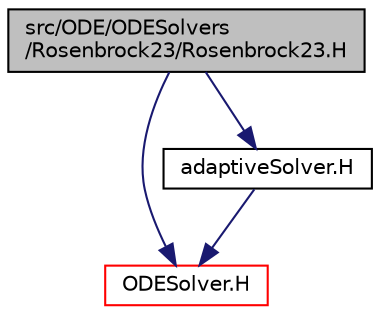 digraph "src/ODE/ODESolvers/Rosenbrock23/Rosenbrock23.H"
{
  bgcolor="transparent";
  edge [fontname="Helvetica",fontsize="10",labelfontname="Helvetica",labelfontsize="10"];
  node [fontname="Helvetica",fontsize="10",shape=record];
  Node1 [label="src/ODE/ODESolvers\l/Rosenbrock23/Rosenbrock23.H",height=0.2,width=0.4,color="black", fillcolor="grey75", style="filled", fontcolor="black"];
  Node1 -> Node2 [color="midnightblue",fontsize="10",style="solid",fontname="Helvetica"];
  Node2 [label="ODESolver.H",height=0.2,width=0.4,color="red",URL="$a07459.html"];
  Node1 -> Node3 [color="midnightblue",fontsize="10",style="solid",fontname="Helvetica"];
  Node3 [label="adaptiveSolver.H",height=0.2,width=0.4,color="black",URL="$a07455.html"];
  Node3 -> Node2 [color="midnightblue",fontsize="10",style="solid",fontname="Helvetica"];
}
